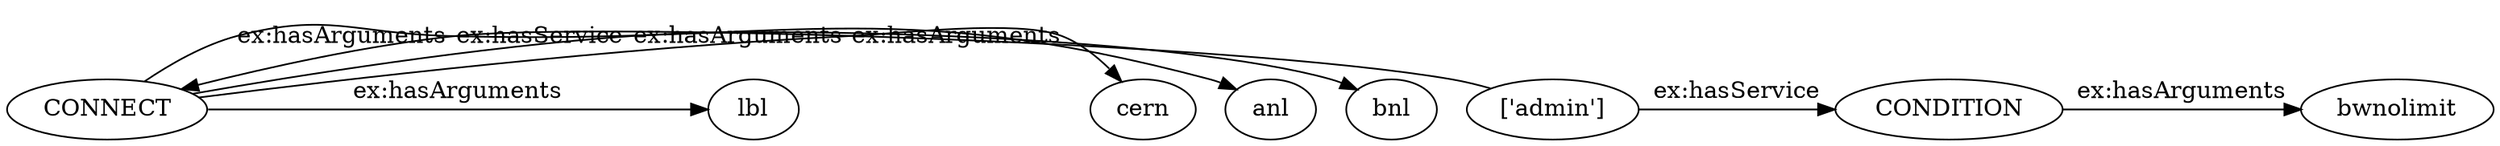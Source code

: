 // Input Intent
digraph {
	CONNECT [label=CONNECT]
	lbl [label=lbl]
		CONNECT -> lbl [label="ex:hasArguments" constraint=false]
	CONDITION [label=CONDITION]
	bwnolimit [label=bwnolimit]
		CONDITION -> bwnolimit [label="ex:hasArguments" constraint=false]
	CONNECT [label=CONNECT]
	cern [label=cern]
		CONNECT -> cern [label="ex:hasArguments" constraint=false]
	"['admin']" [label="['admin']"]
	CONNECT [label=CONNECT]
		"['admin']" -> CONNECT [label="ex:hasService" constraint=false]
	CONNECT [label=CONNECT]
	anl [label=anl]
		CONNECT -> anl [label="ex:hasArguments" constraint=false]
	"['admin']" [label="['admin']"]
	CONDITION [label=CONDITION]
		"['admin']" -> CONDITION [label="ex:hasService" constraint=false]
	CONNECT [label=CONNECT]
	bnl [label=bnl]
		CONNECT -> bnl [label="ex:hasArguments" constraint=false]
}
